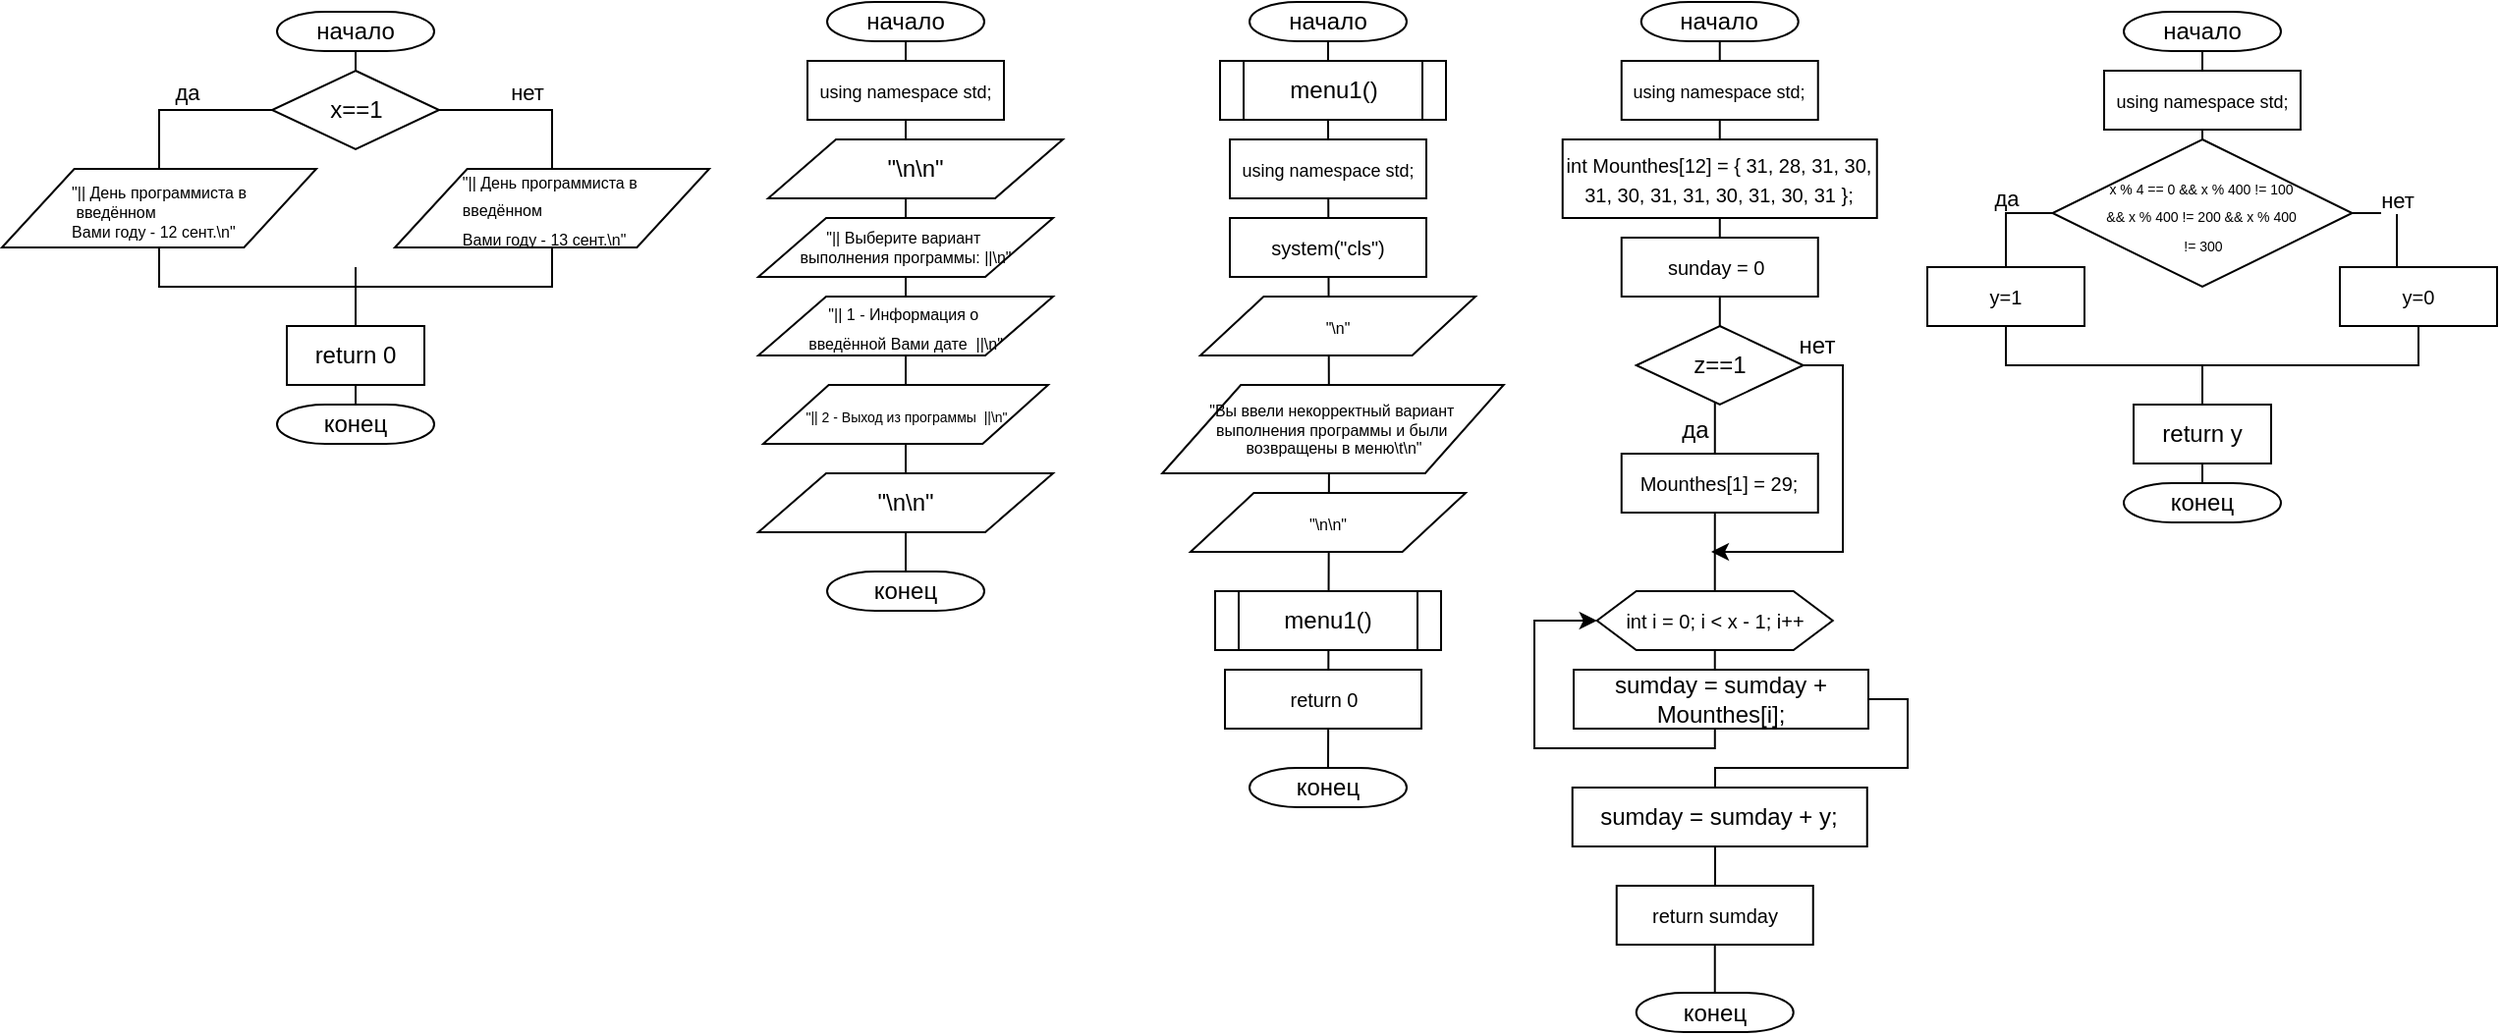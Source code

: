 <mxfile version="21.0.6" type="device"><diagram name="Страница 1" id="6orR8Phu9gyI0PXhAirF"><mxGraphModel dx="1381" dy="391" grid="1" gridSize="10" guides="1" tooltips="1" connect="1" arrows="1" fold="1" page="1" pageScale="1" pageWidth="827" pageHeight="1169" math="0" shadow="0"><root><mxCell id="0"/><mxCell id="1" parent="0"/><mxCell id="t05fn-oWUnFI7lcArIO1-14" style="rounded=0;orthogonalLoop=1;jettySize=auto;html=1;exitX=0.5;exitY=1;exitDx=0;exitDy=0;exitPerimeter=0;edgeStyle=orthogonalEdgeStyle;endArrow=none;endFill=0;strokeWidth=1;entryX=0.5;entryY=0;entryDx=0;entryDy=0;entryPerimeter=0;" edge="1" parent="1" source="t05fn-oWUnFI7lcArIO1-1" target="t05fn-oWUnFI7lcArIO1-2"><mxGeometry relative="1" as="geometry"><mxPoint x="890" y="135" as="targetPoint"/></mxGeometry></mxCell><mxCell id="t05fn-oWUnFI7lcArIO1-1" value="&lt;font style=&quot;vertical-align: inherit;&quot;&gt;&lt;font style=&quot;vertical-align: inherit;&quot;&gt;&lt;font style=&quot;vertical-align: inherit;&quot;&gt;&lt;font style=&quot;vertical-align: inherit;&quot;&gt;начало&lt;/font&gt;&lt;/font&gt;&lt;/font&gt;&lt;/font&gt;" style="strokeWidth=1;html=1;shape=mxgraph.flowchart.terminator;whiteSpace=wrap;" vertex="1" parent="1"><mxGeometry x="750" y="75" width="80" height="20" as="geometry"/></mxCell><mxCell id="t05fn-oWUnFI7lcArIO1-15" value="нет" style="edgeStyle=orthogonalEdgeStyle;rounded=0;orthogonalLoop=1;jettySize=auto;html=1;exitX=1;exitY=0.5;exitDx=0;exitDy=0;exitPerimeter=0;entryX=0.5;entryY=0;entryDx=0;entryDy=0;endArrow=none;endFill=0;verticalAlign=bottom;" edge="1" parent="1" source="t05fn-oWUnFI7lcArIO1-2" target="t05fn-oWUnFI7lcArIO1-4"><mxGeometry relative="1" as="geometry"/></mxCell><mxCell id="t05fn-oWUnFI7lcArIO1-16" value="да" style="edgeStyle=orthogonalEdgeStyle;rounded=0;orthogonalLoop=1;jettySize=auto;html=1;exitX=0;exitY=0.5;exitDx=0;exitDy=0;exitPerimeter=0;entryX=0.5;entryY=0;entryDx=0;entryDy=0;endArrow=none;endFill=0;verticalAlign=bottom;align=center;" edge="1" parent="1" source="t05fn-oWUnFI7lcArIO1-2" target="t05fn-oWUnFI7lcArIO1-3"><mxGeometry relative="1" as="geometry"/></mxCell><mxCell id="t05fn-oWUnFI7lcArIO1-2" value="x==1" style="strokeWidth=1;html=1;shape=mxgraph.flowchart.decision;whiteSpace=wrap;" vertex="1" parent="1"><mxGeometry x="747.5" y="105" width="85" height="40" as="geometry"/></mxCell><mxCell id="t05fn-oWUnFI7lcArIO1-18" style="edgeStyle=orthogonalEdgeStyle;rounded=0;orthogonalLoop=1;jettySize=auto;html=1;exitX=0.5;exitY=1;exitDx=0;exitDy=0;endArrow=none;endFill=0;" edge="1" parent="1" source="t05fn-oWUnFI7lcArIO1-3"><mxGeometry relative="1" as="geometry"><mxPoint x="790" y="225" as="targetPoint"/></mxGeometry></mxCell><mxCell id="t05fn-oWUnFI7lcArIO1-3" value="&lt;div style=&quot;text-align: justify;&quot;&gt;&lt;span style=&quot;font-size: 8px; background-color: initial;&quot;&gt;&quot;|| День программиста в&lt;/span&gt;&lt;/div&gt;&lt;font style=&quot;font-size: 8px;&quot;&gt;&lt;div style=&quot;text-align: justify;&quot;&gt;&lt;span style=&quot;background-color: initial;&quot;&gt;&amp;nbsp;введённом&lt;/span&gt;&lt;/div&gt;&lt;div style=&quot;text-align: justify;&quot;&gt;&lt;span style=&quot;background-color: initial;&quot;&gt;Вами году - 12 сент.\n&quot;&lt;/span&gt;&lt;/div&gt;&lt;/font&gt;" style="shape=parallelogram;html=1;strokeWidth=1;perimeter=parallelogramPerimeter;whiteSpace=wrap;rounded=0;arcSize=12;size=0.23;align=center;" vertex="1" parent="1"><mxGeometry x="610" y="155" width="160" height="40" as="geometry"/></mxCell><mxCell id="t05fn-oWUnFI7lcArIO1-17" style="edgeStyle=orthogonalEdgeStyle;rounded=0;orthogonalLoop=1;jettySize=auto;html=1;exitX=0.5;exitY=1;exitDx=0;exitDy=0;entryX=0.5;entryY=0;entryDx=0;entryDy=0;endArrow=none;endFill=0;" edge="1" parent="1" source="t05fn-oWUnFI7lcArIO1-4" target="t05fn-oWUnFI7lcArIO1-5"><mxGeometry relative="1" as="geometry"/></mxCell><mxCell id="t05fn-oWUnFI7lcArIO1-4" value="&lt;div style=&quot;text-align: justify;&quot;&gt;&lt;span style=&quot;background-color: initial;&quot;&gt;&lt;font style=&quot;font-size: 8px;&quot;&gt;&quot;|| День программиста в&amp;nbsp;&lt;/font&gt;&lt;/span&gt;&lt;/div&gt;&lt;div style=&quot;text-align: justify;&quot;&gt;&lt;span style=&quot;background-color: initial;&quot;&gt;&lt;font style=&quot;font-size: 8px;&quot;&gt;введённом&amp;nbsp;&lt;/font&gt;&lt;/span&gt;&lt;/div&gt;&lt;div style=&quot;text-align: justify;&quot;&gt;&lt;span style=&quot;background-color: initial;&quot;&gt;&lt;font style=&quot;font-size: 8px;&quot;&gt;Вами году - 13 сент.\n&quot;&lt;/font&gt;&lt;/span&gt;&lt;/div&gt;" style="shape=parallelogram;html=1;strokeWidth=1;perimeter=parallelogramPerimeter;whiteSpace=wrap;rounded=0;arcSize=12;size=0.23;" vertex="1" parent="1"><mxGeometry x="810" y="155" width="160" height="40" as="geometry"/></mxCell><mxCell id="t05fn-oWUnFI7lcArIO1-19" style="edgeStyle=orthogonalEdgeStyle;rounded=0;orthogonalLoop=1;jettySize=auto;html=1;exitX=0.5;exitY=1;exitDx=0;exitDy=0;entryX=0.5;entryY=0;entryDx=0;entryDy=0;entryPerimeter=0;endArrow=none;endFill=0;" edge="1" parent="1" source="t05fn-oWUnFI7lcArIO1-5" target="t05fn-oWUnFI7lcArIO1-6"><mxGeometry relative="1" as="geometry"/></mxCell><mxCell id="t05fn-oWUnFI7lcArIO1-5" value="return 0" style="rounded=0;whiteSpace=wrap;html=1;absoluteArcSize=1;arcSize=14;strokeWidth=1;" vertex="1" parent="1"><mxGeometry x="755" y="235" width="70" height="30" as="geometry"/></mxCell><mxCell id="t05fn-oWUnFI7lcArIO1-6" value="конец" style="strokeWidth=1;html=1;shape=mxgraph.flowchart.terminator;whiteSpace=wrap;" vertex="1" parent="1"><mxGeometry x="750" y="275" width="80" height="20" as="geometry"/></mxCell><mxCell id="t05fn-oWUnFI7lcArIO1-21" style="rounded=0;orthogonalLoop=1;jettySize=auto;html=1;exitX=0.5;exitY=1;exitDx=0;exitDy=0;exitPerimeter=0;edgeStyle=orthogonalEdgeStyle;endArrow=none;endFill=0;strokeWidth=1;entryX=0.5;entryY=0;entryDx=0;entryDy=0;entryPerimeter=0;" edge="1" parent="1" source="t05fn-oWUnFI7lcArIO1-22"><mxGeometry relative="1" as="geometry"><mxPoint x="1070" y="100" as="targetPoint"/></mxGeometry></mxCell><mxCell id="t05fn-oWUnFI7lcArIO1-22" value="&lt;font style=&quot;vertical-align: inherit;&quot;&gt;&lt;font style=&quot;vertical-align: inherit;&quot;&gt;&lt;font style=&quot;vertical-align: inherit;&quot;&gt;&lt;font style=&quot;vertical-align: inherit;&quot;&gt;начало&lt;/font&gt;&lt;/font&gt;&lt;/font&gt;&lt;/font&gt;" style="strokeWidth=1;html=1;shape=mxgraph.flowchart.terminator;whiteSpace=wrap;" vertex="1" parent="1"><mxGeometry x="1030" y="70" width="80" height="20" as="geometry"/></mxCell><mxCell id="t05fn-oWUnFI7lcArIO1-32" value="конец" style="strokeWidth=1;html=1;shape=mxgraph.flowchart.terminator;whiteSpace=wrap;" vertex="1" parent="1"><mxGeometry x="1030" y="360" width="80" height="20" as="geometry"/></mxCell><mxCell id="t05fn-oWUnFI7lcArIO1-42" style="edgeStyle=orthogonalEdgeStyle;rounded=0;orthogonalLoop=1;jettySize=auto;html=1;exitX=0.5;exitY=1;exitDx=0;exitDy=0;entryX=0.5;entryY=0;entryDx=0;entryDy=0;entryPerimeter=0;endArrow=none;endFill=0;" edge="1" parent="1" source="t05fn-oWUnFI7lcArIO1-33" target="t05fn-oWUnFI7lcArIO1-32"><mxGeometry relative="1" as="geometry"/></mxCell><mxCell id="t05fn-oWUnFI7lcArIO1-33" value="&lt;font style=&quot;font-size: 9px;&quot;&gt;&#9;using namespace std;&lt;/font&gt;" style="rounded=0;whiteSpace=wrap;html=1;absoluteArcSize=1;arcSize=14;strokeWidth=1;" vertex="1" parent="1"><mxGeometry x="1020" y="100" width="100" height="30" as="geometry"/></mxCell><mxCell id="t05fn-oWUnFI7lcArIO1-34" value="&lt;div style=&quot;text-align: justify;&quot;&gt;&quot;\n\n&quot;&lt;br&gt;&lt;/div&gt;" style="shape=parallelogram;html=1;strokeWidth=1;perimeter=parallelogramPerimeter;whiteSpace=wrap;rounded=0;arcSize=12;size=0.23;" vertex="1" parent="1"><mxGeometry x="1000" y="140" width="150" height="30" as="geometry"/></mxCell><mxCell id="t05fn-oWUnFI7lcArIO1-38" value="&lt;div style=&quot;font-size: 8px;&quot;&gt;&quot;|| Выберите вариант&amp;nbsp;&lt;/div&gt;&lt;div style=&quot;font-size: 8px;&quot;&gt;выполнения программы: ||\n&quot;&lt;br&gt;&lt;/div&gt;" style="shape=parallelogram;html=1;strokeWidth=1;perimeter=parallelogramPerimeter;whiteSpace=wrap;rounded=0;arcSize=12;size=0.23;" vertex="1" parent="1"><mxGeometry x="995" y="180" width="150" height="30" as="geometry"/></mxCell><mxCell id="t05fn-oWUnFI7lcArIO1-39" value="&lt;div style=&quot;&quot;&gt;&lt;font style=&quot;font-size: 8px;&quot;&gt;&quot;|| 1 - Информация о&amp;nbsp;&lt;/font&gt;&lt;/div&gt;&lt;div style=&quot;&quot;&gt;&lt;font style=&quot;font-size: 8px;&quot;&gt;введённой Вами дате&amp;nbsp; ||\n&quot;&lt;/font&gt;&lt;br&gt;&lt;/div&gt;" style="shape=parallelogram;html=1;strokeWidth=1;perimeter=parallelogramPerimeter;whiteSpace=wrap;rounded=0;arcSize=12;size=0.23;" vertex="1" parent="1"><mxGeometry x="995" y="220" width="150" height="30" as="geometry"/></mxCell><mxCell id="t05fn-oWUnFI7lcArIO1-40" value="&lt;div style=&quot;&quot;&gt;&lt;font style=&quot;font-size: 7px;&quot;&gt;&quot;|| 2 - Выход из программы&amp;nbsp; ||\n&quot;&lt;/font&gt;&lt;br&gt;&lt;/div&gt;" style="shape=parallelogram;html=1;strokeWidth=1;perimeter=parallelogramPerimeter;whiteSpace=wrap;rounded=0;arcSize=12;size=0.23;" vertex="1" parent="1"><mxGeometry x="997.5" y="265" width="145" height="30" as="geometry"/></mxCell><mxCell id="t05fn-oWUnFI7lcArIO1-41" value="&lt;div style=&quot;text-align: justify;&quot;&gt;&quot;\n\n&quot;&lt;br&gt;&lt;/div&gt;" style="shape=parallelogram;html=1;strokeWidth=1;perimeter=parallelogramPerimeter;whiteSpace=wrap;rounded=0;arcSize=12;size=0.23;" vertex="1" parent="1"><mxGeometry x="995" y="310" width="150" height="30" as="geometry"/></mxCell><mxCell id="t05fn-oWUnFI7lcArIO1-43" style="rounded=0;orthogonalLoop=1;jettySize=auto;html=1;exitX=0.5;exitY=1;exitDx=0;exitDy=0;exitPerimeter=0;edgeStyle=orthogonalEdgeStyle;endArrow=none;endFill=0;strokeWidth=1;entryX=0.5;entryY=0;entryDx=0;entryDy=0;entryPerimeter=0;" edge="1" parent="1" source="t05fn-oWUnFI7lcArIO1-44"><mxGeometry relative="1" as="geometry"><mxPoint x="1285" y="100" as="targetPoint"/></mxGeometry></mxCell><mxCell id="t05fn-oWUnFI7lcArIO1-44" value="&lt;font style=&quot;vertical-align: inherit;&quot;&gt;&lt;font style=&quot;vertical-align: inherit;&quot;&gt;&lt;font style=&quot;vertical-align: inherit;&quot;&gt;&lt;font style=&quot;vertical-align: inherit;&quot;&gt;начало&lt;/font&gt;&lt;/font&gt;&lt;/font&gt;&lt;/font&gt;" style="strokeWidth=1;html=1;shape=mxgraph.flowchart.terminator;whiteSpace=wrap;" vertex="1" parent="1"><mxGeometry x="1245" y="70" width="80" height="20" as="geometry"/></mxCell><mxCell id="t05fn-oWUnFI7lcArIO1-45" value="конец" style="strokeWidth=1;html=1;shape=mxgraph.flowchart.terminator;whiteSpace=wrap;" vertex="1" parent="1"><mxGeometry x="1245" y="460" width="80" height="20" as="geometry"/></mxCell><mxCell id="t05fn-oWUnFI7lcArIO1-46" style="edgeStyle=orthogonalEdgeStyle;rounded=0;orthogonalLoop=1;jettySize=auto;html=1;exitX=0.5;exitY=1;exitDx=0;exitDy=0;entryX=0.5;entryY=0;entryDx=0;entryDy=0;entryPerimeter=0;endArrow=none;endFill=0;" edge="1" parent="1" target="t05fn-oWUnFI7lcArIO1-45"><mxGeometry relative="1" as="geometry"><mxPoint x="1285" y="130" as="sourcePoint"/></mxGeometry></mxCell><mxCell id="t05fn-oWUnFI7lcArIO1-50" value="&lt;div style=&quot;&quot;&gt;&lt;span style=&quot;font-size: 8px;&quot;&gt;&quot;\n&quot;&lt;/span&gt;&lt;/div&gt;" style="shape=parallelogram;html=1;strokeWidth=1;perimeter=parallelogramPerimeter;whiteSpace=wrap;rounded=0;arcSize=12;size=0.23;" vertex="1" parent="1"><mxGeometry x="1220" y="220" width="140" height="30" as="geometry"/></mxCell><mxCell id="t05fn-oWUnFI7lcArIO1-51" value="&lt;div style=&quot;font-size: 8px;&quot;&gt;&lt;font style=&quot;font-size: 8px;&quot;&gt;&quot;Вы ввели некорректный вариант&amp;nbsp;&lt;/font&gt;&lt;/div&gt;&lt;div style=&quot;font-size: 8px;&quot;&gt;&lt;font style=&quot;font-size: 8px;&quot;&gt;&lt;font style=&quot;font-size: 8px;&quot;&gt;выполнения&amp;nbsp;&lt;/font&gt;&lt;span style=&quot;background-color: initial;&quot;&gt;программы и были&amp;nbsp;&lt;/span&gt;&lt;/font&gt;&lt;/div&gt;&lt;div style=&quot;font-size: 8px;&quot;&gt;&lt;font style=&quot;font-size: 8px;&quot;&gt;&lt;span style=&quot;background-color: initial;&quot;&gt;возвращены&amp;nbsp;&lt;/span&gt;&lt;span style=&quot;background-color: initial;&quot;&gt;в меню\t\n&quot;&lt;/span&gt;&lt;/font&gt;&lt;/div&gt;" style="shape=parallelogram;html=1;strokeWidth=1;perimeter=parallelogramPerimeter;whiteSpace=wrap;rounded=0;arcSize=12;size=0.23;align=center;" vertex="1" parent="1"><mxGeometry x="1200.63" y="265" width="173.75" height="45" as="geometry"/></mxCell><mxCell id="t05fn-oWUnFI7lcArIO1-53" value="&lt;font style=&quot;font-size: 9px;&quot;&gt;&#9;using namespace std;&lt;/font&gt;" style="rounded=0;whiteSpace=wrap;html=1;absoluteArcSize=1;arcSize=14;strokeWidth=1;" vertex="1" parent="1"><mxGeometry x="1235" y="140" width="100" height="30" as="geometry"/></mxCell><mxCell id="t05fn-oWUnFI7lcArIO1-54" value="menu1()" style="shape=process;whiteSpace=wrap;html=1;backgroundOutline=1;" vertex="1" parent="1"><mxGeometry x="1230" y="100" width="115" height="30" as="geometry"/></mxCell><mxCell id="t05fn-oWUnFI7lcArIO1-55" value="&lt;font size=&quot;1&quot;&gt;system(&quot;cls&quot;)&lt;/font&gt;" style="rounded=0;whiteSpace=wrap;html=1;absoluteArcSize=1;arcSize=14;strokeWidth=1;" vertex="1" parent="1"><mxGeometry x="1235" y="180" width="100" height="30" as="geometry"/></mxCell><mxCell id="t05fn-oWUnFI7lcArIO1-58" value="&lt;div style=&quot;&quot;&gt;&lt;span style=&quot;font-size: 8px;&quot;&gt;&quot;\n\n&quot;&lt;/span&gt;&lt;/div&gt;" style="shape=parallelogram;html=1;strokeWidth=1;perimeter=parallelogramPerimeter;whiteSpace=wrap;rounded=0;arcSize=12;size=0.23;" vertex="1" parent="1"><mxGeometry x="1215" y="320" width="140" height="30" as="geometry"/></mxCell><mxCell id="t05fn-oWUnFI7lcArIO1-60" value="&lt;font size=&quot;1&quot;&gt;return 0&lt;/font&gt;" style="rounded=0;whiteSpace=wrap;html=1;absoluteArcSize=1;arcSize=14;strokeWidth=1;" vertex="1" parent="1"><mxGeometry x="1232.5" y="410" width="100" height="30" as="geometry"/></mxCell><mxCell id="t05fn-oWUnFI7lcArIO1-61" value="menu1()" style="shape=process;whiteSpace=wrap;html=1;backgroundOutline=1;" vertex="1" parent="1"><mxGeometry x="1227.5" y="370" width="115" height="30" as="geometry"/></mxCell><mxCell id="t05fn-oWUnFI7lcArIO1-62" style="rounded=0;orthogonalLoop=1;jettySize=auto;html=1;exitX=0.5;exitY=1;exitDx=0;exitDy=0;exitPerimeter=0;edgeStyle=orthogonalEdgeStyle;endArrow=none;endFill=0;strokeWidth=1;entryX=0.5;entryY=0;entryDx=0;entryDy=0;entryPerimeter=0;" edge="1" parent="1" source="t05fn-oWUnFI7lcArIO1-63"><mxGeometry relative="1" as="geometry"><mxPoint x="1484.37" y="100" as="targetPoint"/></mxGeometry></mxCell><mxCell id="t05fn-oWUnFI7lcArIO1-63" value="&lt;font style=&quot;vertical-align: inherit;&quot;&gt;&lt;font style=&quot;vertical-align: inherit;&quot;&gt;&lt;font style=&quot;vertical-align: inherit;&quot;&gt;&lt;font style=&quot;vertical-align: inherit;&quot;&gt;начало&lt;/font&gt;&lt;/font&gt;&lt;/font&gt;&lt;/font&gt;" style="strokeWidth=1;html=1;shape=mxgraph.flowchart.terminator;whiteSpace=wrap;" vertex="1" parent="1"><mxGeometry x="1444.37" y="70" width="80" height="20" as="geometry"/></mxCell><mxCell id="t05fn-oWUnFI7lcArIO1-64" value="конец" style="strokeWidth=1;html=1;shape=mxgraph.flowchart.terminator;whiteSpace=wrap;" vertex="1" parent="1"><mxGeometry x="1441.87" y="574.5" width="80" height="20" as="geometry"/></mxCell><mxCell id="t05fn-oWUnFI7lcArIO1-82" style="edgeStyle=orthogonalEdgeStyle;rounded=0;orthogonalLoop=1;jettySize=auto;html=1;exitX=0.5;exitY=1;exitDx=0;exitDy=0;entryX=0.5;entryY=0;entryDx=0;entryDy=0;endArrow=none;endFill=0;" edge="1" parent="1" source="t05fn-oWUnFI7lcArIO1-68" target="t05fn-oWUnFI7lcArIO1-80"><mxGeometry relative="1" as="geometry"/></mxCell><mxCell id="t05fn-oWUnFI7lcArIO1-68" value="&lt;font style=&quot;font-size: 9px;&quot;&gt;&#9;using namespace std;&lt;/font&gt;" style="rounded=0;whiteSpace=wrap;html=1;absoluteArcSize=1;arcSize=14;strokeWidth=1;" vertex="1" parent="1"><mxGeometry x="1434.37" y="100" width="100" height="30" as="geometry"/></mxCell><mxCell id="t05fn-oWUnFI7lcArIO1-70" value="&lt;font size=&quot;1&quot;&gt;int Mounthes[12] = { 31, 28, 31, 30, 31, 30, 31, 31, 30, 31, 30, 31 };&lt;/font&gt;" style="rounded=0;whiteSpace=wrap;html=1;absoluteArcSize=1;arcSize=14;strokeWidth=1;" vertex="1" parent="1"><mxGeometry x="1404.37" y="140" width="160" height="40" as="geometry"/></mxCell><mxCell id="t05fn-oWUnFI7lcArIO1-74" value="&lt;font size=&quot;1&quot;&gt;sunday = 0&amp;nbsp;&lt;/font&gt;" style="rounded=0;whiteSpace=wrap;html=1;absoluteArcSize=1;arcSize=14;strokeWidth=1;" vertex="1" parent="1"><mxGeometry x="1434.37" y="190" width="100" height="30" as="geometry"/></mxCell><mxCell id="t05fn-oWUnFI7lcArIO1-86" style="edgeStyle=orthogonalEdgeStyle;rounded=0;orthogonalLoop=1;jettySize=auto;html=1;exitX=0.5;exitY=1;exitDx=0;exitDy=0;entryX=0.5;entryY=0;entryDx=0;entryDy=0;entryPerimeter=0;endArrow=none;endFill=0;" edge="1" parent="1" source="t05fn-oWUnFI7lcArIO1-72" target="t05fn-oWUnFI7lcArIO1-64"><mxGeometry relative="1" as="geometry"/></mxCell><mxCell id="t05fn-oWUnFI7lcArIO1-72" value="&lt;font size=&quot;1&quot;&gt;return sumday&lt;/font&gt;" style="rounded=0;whiteSpace=wrap;html=1;absoluteArcSize=1;arcSize=14;strokeWidth=1;" vertex="1" parent="1"><mxGeometry x="1431.87" y="520" width="100" height="30" as="geometry"/></mxCell><mxCell id="t05fn-oWUnFI7lcArIO1-77" style="edgeStyle=orthogonalEdgeStyle;rounded=0;orthogonalLoop=1;jettySize=auto;html=1;exitX=1;exitY=0.5;exitDx=0;exitDy=0;exitPerimeter=0;" edge="1" parent="1" source="t05fn-oWUnFI7lcArIO1-75"><mxGeometry relative="1" as="geometry"><mxPoint x="1480" y="350" as="targetPoint"/><Array as="points"><mxPoint x="1547" y="255"/><mxPoint x="1547" y="350"/><mxPoint x="1484" y="350"/></Array></mxGeometry></mxCell><mxCell id="t05fn-oWUnFI7lcArIO1-75" value="z==1" style="strokeWidth=1;html=1;shape=mxgraph.flowchart.decision;whiteSpace=wrap;" vertex="1" parent="1"><mxGeometry x="1441.87" y="235" width="85" height="40" as="geometry"/></mxCell><mxCell id="t05fn-oWUnFI7lcArIO1-76" value="&lt;font size=&quot;1&quot;&gt;&#9;Mounthes[1] = 29;&lt;/font&gt;" style="rounded=0;whiteSpace=wrap;html=1;absoluteArcSize=1;arcSize=14;strokeWidth=1;" vertex="1" parent="1"><mxGeometry x="1434.37" y="300" width="100" height="30" as="geometry"/></mxCell><mxCell id="t05fn-oWUnFI7lcArIO1-78" value="да" style="text;html=1;strokeColor=none;fillColor=none;align=center;verticalAlign=middle;whiteSpace=wrap;rounded=0;" vertex="1" parent="1"><mxGeometry x="1441.87" y="272.5" width="60" height="30" as="geometry"/></mxCell><mxCell id="t05fn-oWUnFI7lcArIO1-79" value="нет" style="text;html=1;strokeColor=none;fillColor=none;align=center;verticalAlign=middle;whiteSpace=wrap;rounded=0;" vertex="1" parent="1"><mxGeometry x="1504.37" y="230" width="60" height="30" as="geometry"/></mxCell><mxCell id="t05fn-oWUnFI7lcArIO1-85" style="edgeStyle=orthogonalEdgeStyle;rounded=0;orthogonalLoop=1;jettySize=auto;html=1;exitX=1;exitY=0.5;exitDx=0;exitDy=0;endArrow=none;endFill=0;" edge="1" parent="1" source="t05fn-oWUnFI7lcArIO1-81"><mxGeometry relative="1" as="geometry"><mxPoint x="1482" y="520" as="targetPoint"/><Array as="points"><mxPoint x="1580" y="425"/><mxPoint x="1580" y="460"/><mxPoint x="1482" y="460"/></Array></mxGeometry></mxCell><mxCell id="t05fn-oWUnFI7lcArIO1-80" value="&lt;font style=&quot;font-size: 10px;&quot;&gt;int i = 0; i &amp;lt; x - 1; i++&lt;/font&gt;" style="shape=hexagon;perimeter=hexagonPerimeter2;whiteSpace=wrap;html=1;fixedSize=1;" vertex="1" parent="1"><mxGeometry x="1421.87" y="370" width="120" height="30" as="geometry"/></mxCell><mxCell id="t05fn-oWUnFI7lcArIO1-83" style="edgeStyle=orthogonalEdgeStyle;rounded=0;orthogonalLoop=1;jettySize=auto;html=1;exitX=0.5;exitY=1;exitDx=0;exitDy=0;entryX=0;entryY=0.5;entryDx=0;entryDy=0;" edge="1" parent="1" source="t05fn-oWUnFI7lcArIO1-80" target="t05fn-oWUnFI7lcArIO1-80"><mxGeometry relative="1" as="geometry"><Array as="points"><mxPoint x="1482" y="450"/><mxPoint x="1390" y="450"/><mxPoint x="1390" y="385"/></Array></mxGeometry></mxCell><mxCell id="t05fn-oWUnFI7lcArIO1-81" value="sumday = sumday + Mounthes[i];" style="rounded=0;whiteSpace=wrap;html=1;absoluteArcSize=1;arcSize=14;strokeWidth=1;" vertex="1" parent="1"><mxGeometry x="1410" y="410" width="150" height="30" as="geometry"/></mxCell><mxCell id="t05fn-oWUnFI7lcArIO1-84" value="sumday = sumday + y;" style="rounded=0;whiteSpace=wrap;html=1;absoluteArcSize=1;arcSize=14;strokeWidth=1;" vertex="1" parent="1"><mxGeometry x="1409.37" y="470" width="150" height="30" as="geometry"/></mxCell><mxCell id="t05fn-oWUnFI7lcArIO1-88" style="rounded=0;orthogonalLoop=1;jettySize=auto;html=1;exitX=0.5;exitY=1;exitDx=0;exitDy=0;exitPerimeter=0;edgeStyle=orthogonalEdgeStyle;endArrow=none;endFill=0;strokeWidth=1;entryX=0.5;entryY=0;entryDx=0;entryDy=0;entryPerimeter=0;" edge="1" parent="1" source="t05fn-oWUnFI7lcArIO1-89" target="t05fn-oWUnFI7lcArIO1-92"><mxGeometry relative="1" as="geometry"><mxPoint x="1830" y="175" as="targetPoint"/></mxGeometry></mxCell><mxCell id="t05fn-oWUnFI7lcArIO1-89" value="&lt;font style=&quot;vertical-align: inherit;&quot;&gt;&lt;font style=&quot;vertical-align: inherit;&quot;&gt;&lt;font style=&quot;vertical-align: inherit;&quot;&gt;&lt;font style=&quot;vertical-align: inherit;&quot;&gt;начало&lt;/font&gt;&lt;/font&gt;&lt;/font&gt;&lt;/font&gt;" style="strokeWidth=1;html=1;shape=mxgraph.flowchart.terminator;whiteSpace=wrap;" vertex="1" parent="1"><mxGeometry x="1690" y="75" width="80" height="20" as="geometry"/></mxCell><mxCell id="t05fn-oWUnFI7lcArIO1-90" value="нет" style="edgeStyle=orthogonalEdgeStyle;rounded=0;orthogonalLoop=1;jettySize=auto;html=1;exitX=1;exitY=0.5;exitDx=0;exitDy=0;exitPerimeter=0;entryX=0.363;entryY=0.028;entryDx=0;entryDy=0;endArrow=none;endFill=0;verticalAlign=bottom;entryPerimeter=0;" edge="1" parent="1" source="t05fn-oWUnFI7lcArIO1-92" target="t05fn-oWUnFI7lcArIO1-102"><mxGeometry relative="1" as="geometry"><mxPoint x="1830" y="195" as="targetPoint"/></mxGeometry></mxCell><mxCell id="t05fn-oWUnFI7lcArIO1-91" value="да" style="edgeStyle=orthogonalEdgeStyle;rounded=0;orthogonalLoop=1;jettySize=auto;html=1;exitX=0;exitY=0.5;exitDx=0;exitDy=0;exitPerimeter=0;entryX=0.5;entryY=0;entryDx=0;entryDy=0;endArrow=none;endFill=0;verticalAlign=bottom;align=center;" edge="1" parent="1" source="t05fn-oWUnFI7lcArIO1-92" target="t05fn-oWUnFI7lcArIO1-101"><mxGeometry relative="1" as="geometry"><mxPoint x="1630" y="195" as="targetPoint"/></mxGeometry></mxCell><mxCell id="t05fn-oWUnFI7lcArIO1-92" value="&lt;div style=&quot;&quot;&gt;&lt;font style=&quot;font-size: 7px;&quot;&gt;x % 4 == 0 &amp;amp;&amp;amp; x % 400 != 100&amp;nbsp;&lt;/font&gt;&lt;/div&gt;&lt;div style=&quot;&quot;&gt;&lt;font style=&quot;font-size: 7px;&quot;&gt;&amp;amp;&amp;amp; x % 400 != 200 &amp;amp;&amp;amp; x % 400&amp;nbsp;&lt;/font&gt;&lt;/div&gt;&lt;div style=&quot;&quot;&gt;&lt;font style=&quot;font-size: 7px;&quot;&gt;!= 300&lt;/font&gt;&lt;/div&gt;" style="strokeWidth=1;html=1;shape=mxgraph.flowchart.decision;whiteSpace=wrap;align=center;" vertex="1" parent="1"><mxGeometry x="1653.75" y="140" width="152.5" height="75" as="geometry"/></mxCell><mxCell id="t05fn-oWUnFI7lcArIO1-97" style="edgeStyle=orthogonalEdgeStyle;rounded=0;orthogonalLoop=1;jettySize=auto;html=1;exitX=0.5;exitY=1;exitDx=0;exitDy=0;entryX=0.5;entryY=0;entryDx=0;entryDy=0;entryPerimeter=0;endArrow=none;endFill=0;" edge="1" parent="1" source="t05fn-oWUnFI7lcArIO1-98" target="t05fn-oWUnFI7lcArIO1-99"><mxGeometry relative="1" as="geometry"/></mxCell><mxCell id="t05fn-oWUnFI7lcArIO1-98" value="return y" style="rounded=0;whiteSpace=wrap;html=1;absoluteArcSize=1;arcSize=14;strokeWidth=1;" vertex="1" parent="1"><mxGeometry x="1695" y="275" width="70" height="30" as="geometry"/></mxCell><mxCell id="t05fn-oWUnFI7lcArIO1-99" value="конец" style="strokeWidth=1;html=1;shape=mxgraph.flowchart.terminator;whiteSpace=wrap;" vertex="1" parent="1"><mxGeometry x="1690" y="315" width="80" height="20" as="geometry"/></mxCell><mxCell id="t05fn-oWUnFI7lcArIO1-100" value="&lt;font style=&quot;font-size: 9px;&quot;&gt;&#9;using namespace std;&lt;/font&gt;" style="rounded=0;whiteSpace=wrap;html=1;absoluteArcSize=1;arcSize=14;strokeWidth=1;" vertex="1" parent="1"><mxGeometry x="1680" y="105" width="100" height="30" as="geometry"/></mxCell><mxCell id="t05fn-oWUnFI7lcArIO1-103" style="edgeStyle=orthogonalEdgeStyle;rounded=0;orthogonalLoop=1;jettySize=auto;html=1;exitX=0.5;exitY=1;exitDx=0;exitDy=0;entryX=0.5;entryY=0;entryDx=0;entryDy=0;endArrow=none;endFill=0;" edge="1" parent="1" source="t05fn-oWUnFI7lcArIO1-101" target="t05fn-oWUnFI7lcArIO1-98"><mxGeometry relative="1" as="geometry"><Array as="points"><mxPoint x="1630" y="255"/><mxPoint x="1730" y="255"/></Array></mxGeometry></mxCell><mxCell id="t05fn-oWUnFI7lcArIO1-101" value="&lt;font size=&quot;1&quot;&gt;y=1&lt;/font&gt;" style="rounded=0;whiteSpace=wrap;html=1;absoluteArcSize=1;arcSize=14;strokeWidth=1;" vertex="1" parent="1"><mxGeometry x="1590" y="205" width="80" height="30" as="geometry"/></mxCell><mxCell id="t05fn-oWUnFI7lcArIO1-104" style="edgeStyle=orthogonalEdgeStyle;rounded=0;orthogonalLoop=1;jettySize=auto;html=1;exitX=0.5;exitY=1;exitDx=0;exitDy=0;endArrow=none;endFill=0;" edge="1" parent="1" source="t05fn-oWUnFI7lcArIO1-102"><mxGeometry relative="1" as="geometry"><mxPoint x="1730" y="265" as="targetPoint"/><Array as="points"><mxPoint x="1840" y="255"/><mxPoint x="1730" y="255"/></Array></mxGeometry></mxCell><mxCell id="t05fn-oWUnFI7lcArIO1-102" value="&lt;font size=&quot;1&quot;&gt;y=0&lt;/font&gt;" style="rounded=0;whiteSpace=wrap;html=1;absoluteArcSize=1;arcSize=14;strokeWidth=1;" vertex="1" parent="1"><mxGeometry x="1800" y="205" width="80" height="30" as="geometry"/></mxCell></root></mxGraphModel></diagram></mxfile>